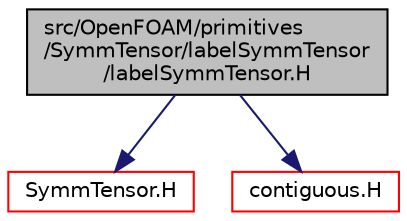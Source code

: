digraph "src/OpenFOAM/primitives/SymmTensor/labelSymmTensor/labelSymmTensor.H"
{
  bgcolor="transparent";
  edge [fontname="Helvetica",fontsize="10",labelfontname="Helvetica",labelfontsize="10"];
  node [fontname="Helvetica",fontsize="10",shape=record];
  Node1 [label="src/OpenFOAM/primitives\l/SymmTensor/labelSymmTensor\l/labelSymmTensor.H",height=0.2,width=0.4,color="black", fillcolor="grey75", style="filled", fontcolor="black"];
  Node1 -> Node2 [color="midnightblue",fontsize="10",style="solid",fontname="Helvetica"];
  Node2 [label="SymmTensor.H",height=0.2,width=0.4,color="red",URL="$a09022.html"];
  Node1 -> Node3 [color="midnightblue",fontsize="10",style="solid",fontname="Helvetica"];
  Node3 [label="contiguous.H",height=0.2,width=0.4,color="red",URL="$a08842.html",tooltip="Template function to specify if the data of a type are contiguous. "];
}
